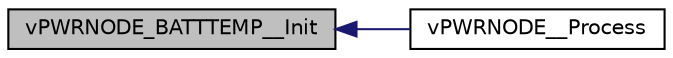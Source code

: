 digraph "vPWRNODE_BATTTEMP__Init"
{
  edge [fontname="Helvetica",fontsize="10",labelfontname="Helvetica",labelfontsize="10"];
  node [fontname="Helvetica",fontsize="10",shape=record];
  rankdir="LR";
  Node1 [label="vPWRNODE_BATTTEMP__Init",height=0.2,width=0.4,color="black", fillcolor="grey75", style="filled", fontcolor="black"];
  Node1 -> Node2 [dir="back",color="midnightblue",fontsize="10",style="solid",fontname="Helvetica"];
  Node2 [label="vPWRNODE__Process",height=0.2,width=0.4,color="black", fillcolor="white", style="filled",URL="$group___p_o_w_e_r___n_o_d_e_____c_o_r_e.html#gad2dcf31f2793fd95f38956c62b32aa9f",tooltip="Process the power node states, this should be called as quick as possible from the main program loop..."];
}
